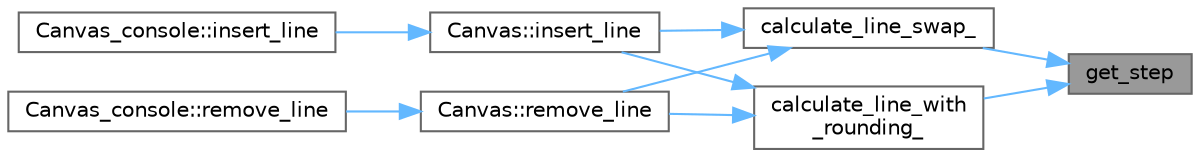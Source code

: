 digraph "get_step"
{
 // LATEX_PDF_SIZE
  bgcolor="transparent";
  edge [fontname=Helvetica,fontsize=10,labelfontname=Helvetica,labelfontsize=10];
  node [fontname=Helvetica,fontsize=10,shape=box,height=0.2,width=0.4];
  rankdir="RL";
  Node1 [label="get_step",height=0.2,width=0.4,color="gray40", fillcolor="grey60", style="filled", fontcolor="black",tooltip=" "];
  Node1 -> Node2 [dir="back",color="steelblue1",style="solid"];
  Node2 [label="calculate_line_swap_",height=0.2,width=0.4,color="grey40", fillcolor="white", style="filled",URL="$_canvas_8cpp.html#ac2899fb0652d62d3faad887afe27ff74",tooltip=" "];
  Node2 -> Node3 [dir="back",color="steelblue1",style="solid"];
  Node3 [label="Canvas::insert_line",height=0.2,width=0.4,color="grey40", fillcolor="white", style="filled",URL="$class_canvas.html#a62f8af520ff064ed8e5897f2faa3f686",tooltip=" "];
  Node3 -> Node4 [dir="back",color="steelblue1",style="solid"];
  Node4 [label="Canvas_console::insert_line",height=0.2,width=0.4,color="grey40", fillcolor="white", style="filled",URL="$class_canvas__console.html#a4a3dc592c07b69ce610b2806a72317b3",tooltip=" "];
  Node2 -> Node5 [dir="back",color="steelblue1",style="solid"];
  Node5 [label="Canvas::remove_line",height=0.2,width=0.4,color="grey40", fillcolor="white", style="filled",URL="$class_canvas.html#ac1a10155e7e21b28092c14134027e8b9",tooltip=" "];
  Node5 -> Node6 [dir="back",color="steelblue1",style="solid"];
  Node6 [label="Canvas_console::remove_line",height=0.2,width=0.4,color="grey40", fillcolor="white", style="filled",URL="$class_canvas__console.html#a6bf84e7efec273107ea13b14e9fd2d64",tooltip=" "];
  Node1 -> Node7 [dir="back",color="steelblue1",style="solid"];
  Node7 [label="calculate_line_with\l_rounding_",height=0.2,width=0.4,color="grey40", fillcolor="white", style="filled",URL="$_canvas_8cpp.html#a76cb16e2b5895bd06f24a7398b9fb74e",tooltip="static double get_step(double coefficient);"];
  Node7 -> Node3 [dir="back",color="steelblue1",style="solid"];
  Node7 -> Node5 [dir="back",color="steelblue1",style="solid"];
}

